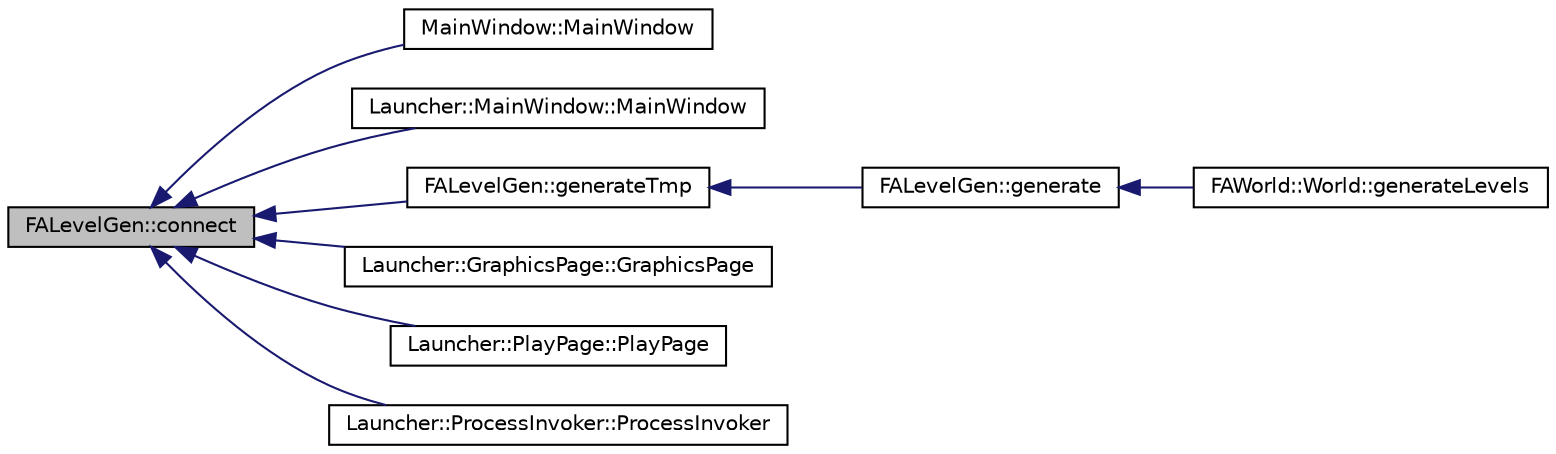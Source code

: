 digraph G
{
  edge [fontname="Helvetica",fontsize="10",labelfontname="Helvetica",labelfontsize="10"];
  node [fontname="Helvetica",fontsize="10",shape=record];
  rankdir="LR";
  Node1 [label="FALevelGen::connect",height=0.2,width=0.4,color="black", fillcolor="grey75", style="filled" fontcolor="black"];
  Node1 -> Node2 [dir="back",color="midnightblue",fontsize="10",style="solid",fontname="Helvetica"];
  Node2 [label="MainWindow::MainWindow",height=0.2,width=0.4,color="black", fillcolor="white", style="filled",URL="$class_main_window.html#a8b244be8b7b7db1b08de2a2acb9409db"];
  Node1 -> Node3 [dir="back",color="midnightblue",fontsize="10",style="solid",fontname="Helvetica"];
  Node3 [label="Launcher::MainWindow::MainWindow",height=0.2,width=0.4,color="black", fillcolor="white", style="filled",URL="$class_launcher_1_1_main_window.html#a8b244be8b7b7db1b08de2a2acb9409db"];
  Node1 -> Node4 [dir="back",color="midnightblue",fontsize="10",style="solid",fontname="Helvetica"];
  Node4 [label="FALevelGen::generateTmp",height=0.2,width=0.4,color="black", fillcolor="white", style="filled",URL="$namespace_f_a_level_gen.html#a3e67d9abf003b6628cc7f4421fef950b"];
  Node4 -> Node5 [dir="back",color="midnightblue",fontsize="10",style="solid",fontname="Helvetica"];
  Node5 [label="FALevelGen::generate",height=0.2,width=0.4,color="black", fillcolor="white", style="filled",URL="$namespace_f_a_level_gen.html#acf970d89560068907dc8e5f8a0511161"];
  Node5 -> Node6 [dir="back",color="midnightblue",fontsize="10",style="solid",fontname="Helvetica"];
  Node6 [label="FAWorld::World::generateLevels",height=0.2,width=0.4,color="black", fillcolor="white", style="filled",URL="$class_f_a_world_1_1_world.html#a5f2ca8c8743cc7689ba9227be88f9556"];
  Node1 -> Node7 [dir="back",color="midnightblue",fontsize="10",style="solid",fontname="Helvetica"];
  Node7 [label="Launcher::GraphicsPage::GraphicsPage",height=0.2,width=0.4,color="black", fillcolor="white", style="filled",URL="$class_launcher_1_1_graphics_page.html#a4ce23ee1bb399a1528e3566dfc19361c"];
  Node1 -> Node8 [dir="back",color="midnightblue",fontsize="10",style="solid",fontname="Helvetica"];
  Node8 [label="Launcher::PlayPage::PlayPage",height=0.2,width=0.4,color="black", fillcolor="white", style="filled",URL="$class_launcher_1_1_play_page.html#a5174a87f7581c7501a465115f797b091"];
  Node1 -> Node9 [dir="back",color="midnightblue",fontsize="10",style="solid",fontname="Helvetica"];
  Node9 [label="Launcher::ProcessInvoker::ProcessInvoker",height=0.2,width=0.4,color="black", fillcolor="white", style="filled",URL="$class_launcher_1_1_process_invoker.html#adf7fb6dd3781512e5d9aba2056d7b7aa"];
}
